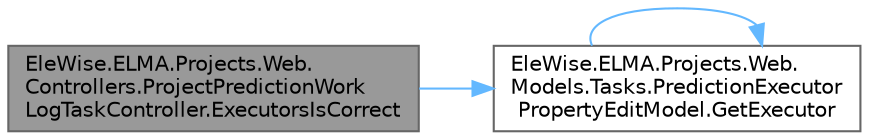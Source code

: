 digraph "EleWise.ELMA.Projects.Web.Controllers.ProjectPredictionWorkLogTaskController.ExecutorsIsCorrect"
{
 // LATEX_PDF_SIZE
  bgcolor="transparent";
  edge [fontname=Helvetica,fontsize=10,labelfontname=Helvetica,labelfontsize=10];
  node [fontname=Helvetica,fontsize=10,shape=box,height=0.2,width=0.4];
  rankdir="LR";
  Node1 [id="Node000001",label="EleWise.ELMA.Projects.Web.\lControllers.ProjectPredictionWork\lLogTaskController.ExecutorsIsCorrect",height=0.2,width=0.4,color="gray40", fillcolor="grey60", style="filled", fontcolor="black",tooltip="Все ли исполнители правильно установлены"];
  Node1 -> Node2 [id="edge1_Node000001_Node000002",color="steelblue1",style="solid",tooltip=" "];
  Node2 [id="Node000002",label="EleWise.ELMA.Projects.Web.\lModels.Tasks.PredictionExecutor\lPropertyEditModel.GetExecutor",height=0.2,width=0.4,color="grey40", fillcolor="white", style="filled",URL="$class_ele_wise_1_1_e_l_m_a_1_1_projects_1_1_web_1_1_models_1_1_tasks_1_1_prediction_executor_property_edit_model.html#aeebdc82e54a54e5180d9ef945675010d",tooltip=" "];
  Node2 -> Node2 [id="edge2_Node000002_Node000002",color="steelblue1",style="solid",tooltip=" "];
}
